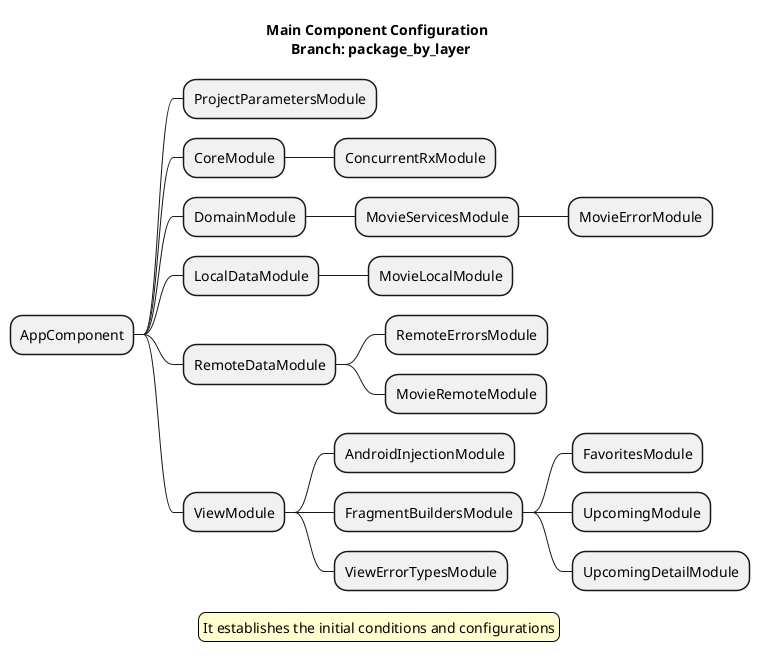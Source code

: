 @startmindmap

title Main Component Configuration \n Branch: package_by_layer
* AppComponent
** ProjectParametersModule
** CoreModule
*** ConcurrentRxModule
** DomainModule
*** MovieServicesModule
**** MovieErrorModule
** LocalDataModule
*** MovieLocalModule
** RemoteDataModule
*** RemoteErrorsModule
*** MovieRemoteModule
** ViewModule
*** AndroidInjectionModule
*** FragmentBuildersModule
**** FavoritesModule
**** UpcomingModule
**** UpcomingDetailModule
*** ViewErrorTypesModule

legend
It establishes the initial conditions and configurations
end legend

skinparam legendBackgroundColor #FEFECE
@endmindmap